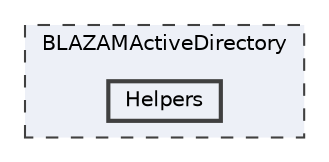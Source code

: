 digraph "BLAZAMActiveDirectory/Helpers"
{
 // LATEX_PDF_SIZE
  bgcolor="transparent";
  edge [fontname=Helvetica,fontsize=10,labelfontname=Helvetica,labelfontsize=10];
  node [fontname=Helvetica,fontsize=10,shape=box,height=0.2,width=0.4];
  compound=true
  subgraph clusterdir_6efefc218a191c7b2602f8047fb6b913 {
    graph [ bgcolor="#edf0f7", pencolor="grey25", label="BLAZAMActiveDirectory", fontname=Helvetica,fontsize=10 style="filled,dashed", URL="dir_6efefc218a191c7b2602f8047fb6b913.html",tooltip=""]
  dir_9bd5eea4b14aa93ff1bfcb91498933e4 [label="Helpers", fillcolor="#edf0f7", color="grey25", style="filled,bold", URL="dir_9bd5eea4b14aa93ff1bfcb91498933e4.html",tooltip=""];
  }
}
